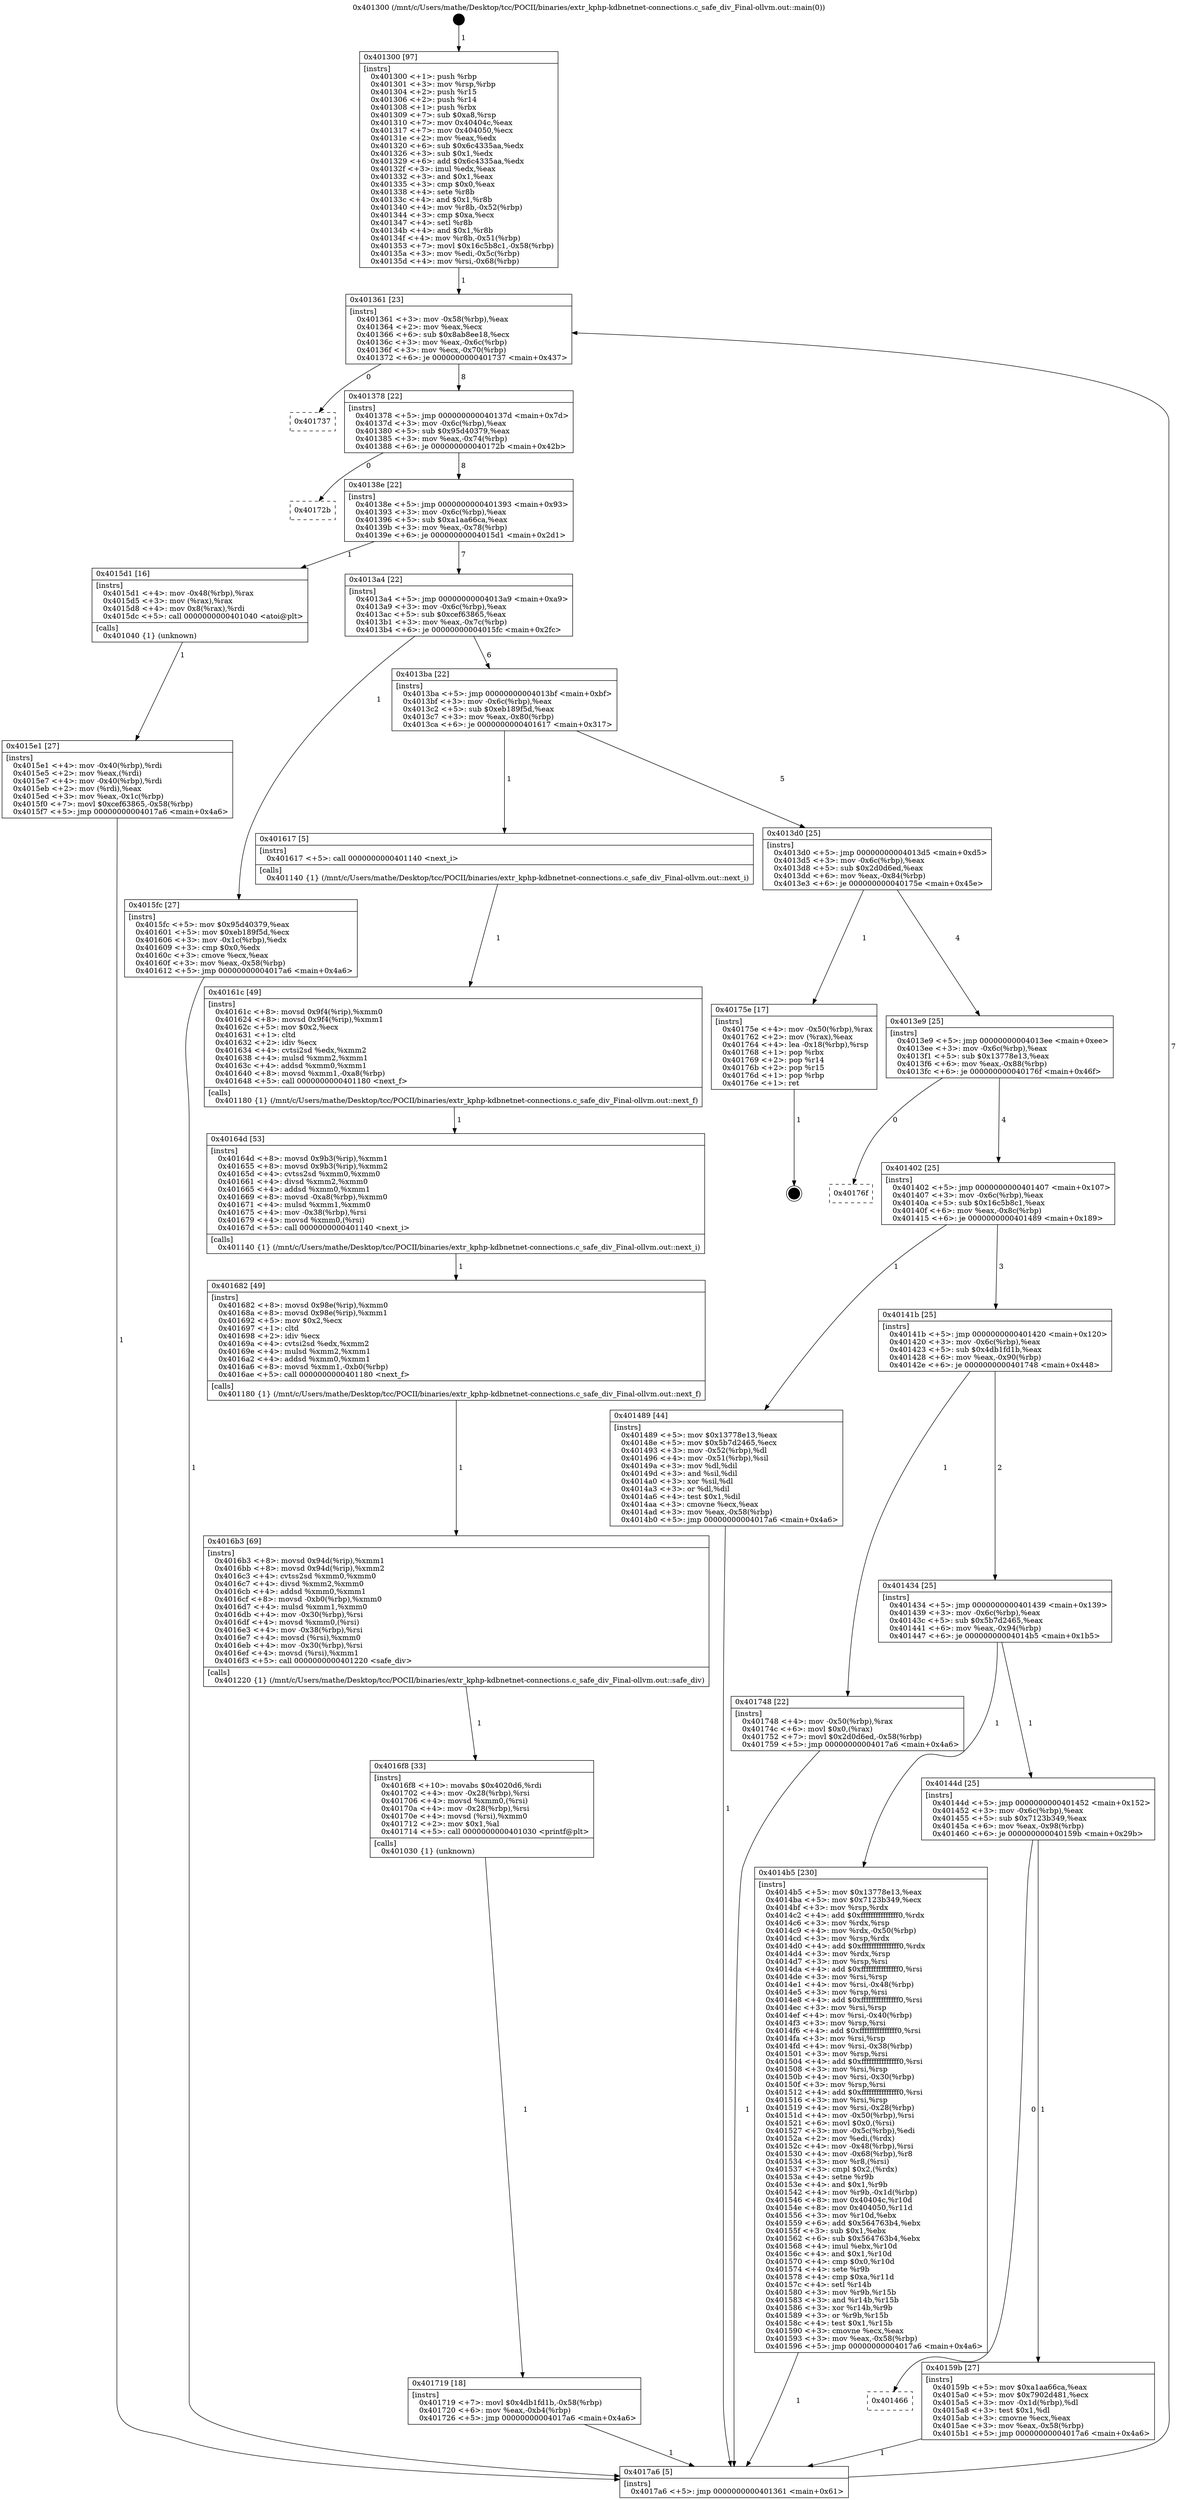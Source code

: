 digraph "0x401300" {
  label = "0x401300 (/mnt/c/Users/mathe/Desktop/tcc/POCII/binaries/extr_kphp-kdbnetnet-connections.c_safe_div_Final-ollvm.out::main(0))"
  labelloc = "t"
  node[shape=record]

  Entry [label="",width=0.3,height=0.3,shape=circle,fillcolor=black,style=filled]
  "0x401361" [label="{
     0x401361 [23]\l
     | [instrs]\l
     &nbsp;&nbsp;0x401361 \<+3\>: mov -0x58(%rbp),%eax\l
     &nbsp;&nbsp;0x401364 \<+2\>: mov %eax,%ecx\l
     &nbsp;&nbsp;0x401366 \<+6\>: sub $0x8ab8ee18,%ecx\l
     &nbsp;&nbsp;0x40136c \<+3\>: mov %eax,-0x6c(%rbp)\l
     &nbsp;&nbsp;0x40136f \<+3\>: mov %ecx,-0x70(%rbp)\l
     &nbsp;&nbsp;0x401372 \<+6\>: je 0000000000401737 \<main+0x437\>\l
  }"]
  "0x401737" [label="{
     0x401737\l
  }", style=dashed]
  "0x401378" [label="{
     0x401378 [22]\l
     | [instrs]\l
     &nbsp;&nbsp;0x401378 \<+5\>: jmp 000000000040137d \<main+0x7d\>\l
     &nbsp;&nbsp;0x40137d \<+3\>: mov -0x6c(%rbp),%eax\l
     &nbsp;&nbsp;0x401380 \<+5\>: sub $0x95d40379,%eax\l
     &nbsp;&nbsp;0x401385 \<+3\>: mov %eax,-0x74(%rbp)\l
     &nbsp;&nbsp;0x401388 \<+6\>: je 000000000040172b \<main+0x42b\>\l
  }"]
  Exit [label="",width=0.3,height=0.3,shape=circle,fillcolor=black,style=filled,peripheries=2]
  "0x40172b" [label="{
     0x40172b\l
  }", style=dashed]
  "0x40138e" [label="{
     0x40138e [22]\l
     | [instrs]\l
     &nbsp;&nbsp;0x40138e \<+5\>: jmp 0000000000401393 \<main+0x93\>\l
     &nbsp;&nbsp;0x401393 \<+3\>: mov -0x6c(%rbp),%eax\l
     &nbsp;&nbsp;0x401396 \<+5\>: sub $0xa1aa66ca,%eax\l
     &nbsp;&nbsp;0x40139b \<+3\>: mov %eax,-0x78(%rbp)\l
     &nbsp;&nbsp;0x40139e \<+6\>: je 00000000004015d1 \<main+0x2d1\>\l
  }"]
  "0x401719" [label="{
     0x401719 [18]\l
     | [instrs]\l
     &nbsp;&nbsp;0x401719 \<+7\>: movl $0x4db1fd1b,-0x58(%rbp)\l
     &nbsp;&nbsp;0x401720 \<+6\>: mov %eax,-0xb4(%rbp)\l
     &nbsp;&nbsp;0x401726 \<+5\>: jmp 00000000004017a6 \<main+0x4a6\>\l
  }"]
  "0x4015d1" [label="{
     0x4015d1 [16]\l
     | [instrs]\l
     &nbsp;&nbsp;0x4015d1 \<+4\>: mov -0x48(%rbp),%rax\l
     &nbsp;&nbsp;0x4015d5 \<+3\>: mov (%rax),%rax\l
     &nbsp;&nbsp;0x4015d8 \<+4\>: mov 0x8(%rax),%rdi\l
     &nbsp;&nbsp;0x4015dc \<+5\>: call 0000000000401040 \<atoi@plt\>\l
     | [calls]\l
     &nbsp;&nbsp;0x401040 \{1\} (unknown)\l
  }"]
  "0x4013a4" [label="{
     0x4013a4 [22]\l
     | [instrs]\l
     &nbsp;&nbsp;0x4013a4 \<+5\>: jmp 00000000004013a9 \<main+0xa9\>\l
     &nbsp;&nbsp;0x4013a9 \<+3\>: mov -0x6c(%rbp),%eax\l
     &nbsp;&nbsp;0x4013ac \<+5\>: sub $0xcef63865,%eax\l
     &nbsp;&nbsp;0x4013b1 \<+3\>: mov %eax,-0x7c(%rbp)\l
     &nbsp;&nbsp;0x4013b4 \<+6\>: je 00000000004015fc \<main+0x2fc\>\l
  }"]
  "0x4016f8" [label="{
     0x4016f8 [33]\l
     | [instrs]\l
     &nbsp;&nbsp;0x4016f8 \<+10\>: movabs $0x4020d6,%rdi\l
     &nbsp;&nbsp;0x401702 \<+4\>: mov -0x28(%rbp),%rsi\l
     &nbsp;&nbsp;0x401706 \<+4\>: movsd %xmm0,(%rsi)\l
     &nbsp;&nbsp;0x40170a \<+4\>: mov -0x28(%rbp),%rsi\l
     &nbsp;&nbsp;0x40170e \<+4\>: movsd (%rsi),%xmm0\l
     &nbsp;&nbsp;0x401712 \<+2\>: mov $0x1,%al\l
     &nbsp;&nbsp;0x401714 \<+5\>: call 0000000000401030 \<printf@plt\>\l
     | [calls]\l
     &nbsp;&nbsp;0x401030 \{1\} (unknown)\l
  }"]
  "0x4015fc" [label="{
     0x4015fc [27]\l
     | [instrs]\l
     &nbsp;&nbsp;0x4015fc \<+5\>: mov $0x95d40379,%eax\l
     &nbsp;&nbsp;0x401601 \<+5\>: mov $0xeb189f5d,%ecx\l
     &nbsp;&nbsp;0x401606 \<+3\>: mov -0x1c(%rbp),%edx\l
     &nbsp;&nbsp;0x401609 \<+3\>: cmp $0x0,%edx\l
     &nbsp;&nbsp;0x40160c \<+3\>: cmove %ecx,%eax\l
     &nbsp;&nbsp;0x40160f \<+3\>: mov %eax,-0x58(%rbp)\l
     &nbsp;&nbsp;0x401612 \<+5\>: jmp 00000000004017a6 \<main+0x4a6\>\l
  }"]
  "0x4013ba" [label="{
     0x4013ba [22]\l
     | [instrs]\l
     &nbsp;&nbsp;0x4013ba \<+5\>: jmp 00000000004013bf \<main+0xbf\>\l
     &nbsp;&nbsp;0x4013bf \<+3\>: mov -0x6c(%rbp),%eax\l
     &nbsp;&nbsp;0x4013c2 \<+5\>: sub $0xeb189f5d,%eax\l
     &nbsp;&nbsp;0x4013c7 \<+3\>: mov %eax,-0x80(%rbp)\l
     &nbsp;&nbsp;0x4013ca \<+6\>: je 0000000000401617 \<main+0x317\>\l
  }"]
  "0x4016b3" [label="{
     0x4016b3 [69]\l
     | [instrs]\l
     &nbsp;&nbsp;0x4016b3 \<+8\>: movsd 0x94d(%rip),%xmm1\l
     &nbsp;&nbsp;0x4016bb \<+8\>: movsd 0x94d(%rip),%xmm2\l
     &nbsp;&nbsp;0x4016c3 \<+4\>: cvtss2sd %xmm0,%xmm0\l
     &nbsp;&nbsp;0x4016c7 \<+4\>: divsd %xmm2,%xmm0\l
     &nbsp;&nbsp;0x4016cb \<+4\>: addsd %xmm0,%xmm1\l
     &nbsp;&nbsp;0x4016cf \<+8\>: movsd -0xb0(%rbp),%xmm0\l
     &nbsp;&nbsp;0x4016d7 \<+4\>: mulsd %xmm1,%xmm0\l
     &nbsp;&nbsp;0x4016db \<+4\>: mov -0x30(%rbp),%rsi\l
     &nbsp;&nbsp;0x4016df \<+4\>: movsd %xmm0,(%rsi)\l
     &nbsp;&nbsp;0x4016e3 \<+4\>: mov -0x38(%rbp),%rsi\l
     &nbsp;&nbsp;0x4016e7 \<+4\>: movsd (%rsi),%xmm0\l
     &nbsp;&nbsp;0x4016eb \<+4\>: mov -0x30(%rbp),%rsi\l
     &nbsp;&nbsp;0x4016ef \<+4\>: movsd (%rsi),%xmm1\l
     &nbsp;&nbsp;0x4016f3 \<+5\>: call 0000000000401220 \<safe_div\>\l
     | [calls]\l
     &nbsp;&nbsp;0x401220 \{1\} (/mnt/c/Users/mathe/Desktop/tcc/POCII/binaries/extr_kphp-kdbnetnet-connections.c_safe_div_Final-ollvm.out::safe_div)\l
  }"]
  "0x401617" [label="{
     0x401617 [5]\l
     | [instrs]\l
     &nbsp;&nbsp;0x401617 \<+5\>: call 0000000000401140 \<next_i\>\l
     | [calls]\l
     &nbsp;&nbsp;0x401140 \{1\} (/mnt/c/Users/mathe/Desktop/tcc/POCII/binaries/extr_kphp-kdbnetnet-connections.c_safe_div_Final-ollvm.out::next_i)\l
  }"]
  "0x4013d0" [label="{
     0x4013d0 [25]\l
     | [instrs]\l
     &nbsp;&nbsp;0x4013d0 \<+5\>: jmp 00000000004013d5 \<main+0xd5\>\l
     &nbsp;&nbsp;0x4013d5 \<+3\>: mov -0x6c(%rbp),%eax\l
     &nbsp;&nbsp;0x4013d8 \<+5\>: sub $0x2d0d6ed,%eax\l
     &nbsp;&nbsp;0x4013dd \<+6\>: mov %eax,-0x84(%rbp)\l
     &nbsp;&nbsp;0x4013e3 \<+6\>: je 000000000040175e \<main+0x45e\>\l
  }"]
  "0x401682" [label="{
     0x401682 [49]\l
     | [instrs]\l
     &nbsp;&nbsp;0x401682 \<+8\>: movsd 0x98e(%rip),%xmm0\l
     &nbsp;&nbsp;0x40168a \<+8\>: movsd 0x98e(%rip),%xmm1\l
     &nbsp;&nbsp;0x401692 \<+5\>: mov $0x2,%ecx\l
     &nbsp;&nbsp;0x401697 \<+1\>: cltd\l
     &nbsp;&nbsp;0x401698 \<+2\>: idiv %ecx\l
     &nbsp;&nbsp;0x40169a \<+4\>: cvtsi2sd %edx,%xmm2\l
     &nbsp;&nbsp;0x40169e \<+4\>: mulsd %xmm2,%xmm1\l
     &nbsp;&nbsp;0x4016a2 \<+4\>: addsd %xmm0,%xmm1\l
     &nbsp;&nbsp;0x4016a6 \<+8\>: movsd %xmm1,-0xb0(%rbp)\l
     &nbsp;&nbsp;0x4016ae \<+5\>: call 0000000000401180 \<next_f\>\l
     | [calls]\l
     &nbsp;&nbsp;0x401180 \{1\} (/mnt/c/Users/mathe/Desktop/tcc/POCII/binaries/extr_kphp-kdbnetnet-connections.c_safe_div_Final-ollvm.out::next_f)\l
  }"]
  "0x40175e" [label="{
     0x40175e [17]\l
     | [instrs]\l
     &nbsp;&nbsp;0x40175e \<+4\>: mov -0x50(%rbp),%rax\l
     &nbsp;&nbsp;0x401762 \<+2\>: mov (%rax),%eax\l
     &nbsp;&nbsp;0x401764 \<+4\>: lea -0x18(%rbp),%rsp\l
     &nbsp;&nbsp;0x401768 \<+1\>: pop %rbx\l
     &nbsp;&nbsp;0x401769 \<+2\>: pop %r14\l
     &nbsp;&nbsp;0x40176b \<+2\>: pop %r15\l
     &nbsp;&nbsp;0x40176d \<+1\>: pop %rbp\l
     &nbsp;&nbsp;0x40176e \<+1\>: ret\l
  }"]
  "0x4013e9" [label="{
     0x4013e9 [25]\l
     | [instrs]\l
     &nbsp;&nbsp;0x4013e9 \<+5\>: jmp 00000000004013ee \<main+0xee\>\l
     &nbsp;&nbsp;0x4013ee \<+3\>: mov -0x6c(%rbp),%eax\l
     &nbsp;&nbsp;0x4013f1 \<+5\>: sub $0x13778e13,%eax\l
     &nbsp;&nbsp;0x4013f6 \<+6\>: mov %eax,-0x88(%rbp)\l
     &nbsp;&nbsp;0x4013fc \<+6\>: je 000000000040176f \<main+0x46f\>\l
  }"]
  "0x40164d" [label="{
     0x40164d [53]\l
     | [instrs]\l
     &nbsp;&nbsp;0x40164d \<+8\>: movsd 0x9b3(%rip),%xmm1\l
     &nbsp;&nbsp;0x401655 \<+8\>: movsd 0x9b3(%rip),%xmm2\l
     &nbsp;&nbsp;0x40165d \<+4\>: cvtss2sd %xmm0,%xmm0\l
     &nbsp;&nbsp;0x401661 \<+4\>: divsd %xmm2,%xmm0\l
     &nbsp;&nbsp;0x401665 \<+4\>: addsd %xmm0,%xmm1\l
     &nbsp;&nbsp;0x401669 \<+8\>: movsd -0xa8(%rbp),%xmm0\l
     &nbsp;&nbsp;0x401671 \<+4\>: mulsd %xmm1,%xmm0\l
     &nbsp;&nbsp;0x401675 \<+4\>: mov -0x38(%rbp),%rsi\l
     &nbsp;&nbsp;0x401679 \<+4\>: movsd %xmm0,(%rsi)\l
     &nbsp;&nbsp;0x40167d \<+5\>: call 0000000000401140 \<next_i\>\l
     | [calls]\l
     &nbsp;&nbsp;0x401140 \{1\} (/mnt/c/Users/mathe/Desktop/tcc/POCII/binaries/extr_kphp-kdbnetnet-connections.c_safe_div_Final-ollvm.out::next_i)\l
  }"]
  "0x40176f" [label="{
     0x40176f\l
  }", style=dashed]
  "0x401402" [label="{
     0x401402 [25]\l
     | [instrs]\l
     &nbsp;&nbsp;0x401402 \<+5\>: jmp 0000000000401407 \<main+0x107\>\l
     &nbsp;&nbsp;0x401407 \<+3\>: mov -0x6c(%rbp),%eax\l
     &nbsp;&nbsp;0x40140a \<+5\>: sub $0x16c5b8c1,%eax\l
     &nbsp;&nbsp;0x40140f \<+6\>: mov %eax,-0x8c(%rbp)\l
     &nbsp;&nbsp;0x401415 \<+6\>: je 0000000000401489 \<main+0x189\>\l
  }"]
  "0x40161c" [label="{
     0x40161c [49]\l
     | [instrs]\l
     &nbsp;&nbsp;0x40161c \<+8\>: movsd 0x9f4(%rip),%xmm0\l
     &nbsp;&nbsp;0x401624 \<+8\>: movsd 0x9f4(%rip),%xmm1\l
     &nbsp;&nbsp;0x40162c \<+5\>: mov $0x2,%ecx\l
     &nbsp;&nbsp;0x401631 \<+1\>: cltd\l
     &nbsp;&nbsp;0x401632 \<+2\>: idiv %ecx\l
     &nbsp;&nbsp;0x401634 \<+4\>: cvtsi2sd %edx,%xmm2\l
     &nbsp;&nbsp;0x401638 \<+4\>: mulsd %xmm2,%xmm1\l
     &nbsp;&nbsp;0x40163c \<+4\>: addsd %xmm0,%xmm1\l
     &nbsp;&nbsp;0x401640 \<+8\>: movsd %xmm1,-0xa8(%rbp)\l
     &nbsp;&nbsp;0x401648 \<+5\>: call 0000000000401180 \<next_f\>\l
     | [calls]\l
     &nbsp;&nbsp;0x401180 \{1\} (/mnt/c/Users/mathe/Desktop/tcc/POCII/binaries/extr_kphp-kdbnetnet-connections.c_safe_div_Final-ollvm.out::next_f)\l
  }"]
  "0x401489" [label="{
     0x401489 [44]\l
     | [instrs]\l
     &nbsp;&nbsp;0x401489 \<+5\>: mov $0x13778e13,%eax\l
     &nbsp;&nbsp;0x40148e \<+5\>: mov $0x5b7d2465,%ecx\l
     &nbsp;&nbsp;0x401493 \<+3\>: mov -0x52(%rbp),%dl\l
     &nbsp;&nbsp;0x401496 \<+4\>: mov -0x51(%rbp),%sil\l
     &nbsp;&nbsp;0x40149a \<+3\>: mov %dl,%dil\l
     &nbsp;&nbsp;0x40149d \<+3\>: and %sil,%dil\l
     &nbsp;&nbsp;0x4014a0 \<+3\>: xor %sil,%dl\l
     &nbsp;&nbsp;0x4014a3 \<+3\>: or %dl,%dil\l
     &nbsp;&nbsp;0x4014a6 \<+4\>: test $0x1,%dil\l
     &nbsp;&nbsp;0x4014aa \<+3\>: cmovne %ecx,%eax\l
     &nbsp;&nbsp;0x4014ad \<+3\>: mov %eax,-0x58(%rbp)\l
     &nbsp;&nbsp;0x4014b0 \<+5\>: jmp 00000000004017a6 \<main+0x4a6\>\l
  }"]
  "0x40141b" [label="{
     0x40141b [25]\l
     | [instrs]\l
     &nbsp;&nbsp;0x40141b \<+5\>: jmp 0000000000401420 \<main+0x120\>\l
     &nbsp;&nbsp;0x401420 \<+3\>: mov -0x6c(%rbp),%eax\l
     &nbsp;&nbsp;0x401423 \<+5\>: sub $0x4db1fd1b,%eax\l
     &nbsp;&nbsp;0x401428 \<+6\>: mov %eax,-0x90(%rbp)\l
     &nbsp;&nbsp;0x40142e \<+6\>: je 0000000000401748 \<main+0x448\>\l
  }"]
  "0x4017a6" [label="{
     0x4017a6 [5]\l
     | [instrs]\l
     &nbsp;&nbsp;0x4017a6 \<+5\>: jmp 0000000000401361 \<main+0x61\>\l
  }"]
  "0x401300" [label="{
     0x401300 [97]\l
     | [instrs]\l
     &nbsp;&nbsp;0x401300 \<+1\>: push %rbp\l
     &nbsp;&nbsp;0x401301 \<+3\>: mov %rsp,%rbp\l
     &nbsp;&nbsp;0x401304 \<+2\>: push %r15\l
     &nbsp;&nbsp;0x401306 \<+2\>: push %r14\l
     &nbsp;&nbsp;0x401308 \<+1\>: push %rbx\l
     &nbsp;&nbsp;0x401309 \<+7\>: sub $0xa8,%rsp\l
     &nbsp;&nbsp;0x401310 \<+7\>: mov 0x40404c,%eax\l
     &nbsp;&nbsp;0x401317 \<+7\>: mov 0x404050,%ecx\l
     &nbsp;&nbsp;0x40131e \<+2\>: mov %eax,%edx\l
     &nbsp;&nbsp;0x401320 \<+6\>: sub $0x6c4335aa,%edx\l
     &nbsp;&nbsp;0x401326 \<+3\>: sub $0x1,%edx\l
     &nbsp;&nbsp;0x401329 \<+6\>: add $0x6c4335aa,%edx\l
     &nbsp;&nbsp;0x40132f \<+3\>: imul %edx,%eax\l
     &nbsp;&nbsp;0x401332 \<+3\>: and $0x1,%eax\l
     &nbsp;&nbsp;0x401335 \<+3\>: cmp $0x0,%eax\l
     &nbsp;&nbsp;0x401338 \<+4\>: sete %r8b\l
     &nbsp;&nbsp;0x40133c \<+4\>: and $0x1,%r8b\l
     &nbsp;&nbsp;0x401340 \<+4\>: mov %r8b,-0x52(%rbp)\l
     &nbsp;&nbsp;0x401344 \<+3\>: cmp $0xa,%ecx\l
     &nbsp;&nbsp;0x401347 \<+4\>: setl %r8b\l
     &nbsp;&nbsp;0x40134b \<+4\>: and $0x1,%r8b\l
     &nbsp;&nbsp;0x40134f \<+4\>: mov %r8b,-0x51(%rbp)\l
     &nbsp;&nbsp;0x401353 \<+7\>: movl $0x16c5b8c1,-0x58(%rbp)\l
     &nbsp;&nbsp;0x40135a \<+3\>: mov %edi,-0x5c(%rbp)\l
     &nbsp;&nbsp;0x40135d \<+4\>: mov %rsi,-0x68(%rbp)\l
  }"]
  "0x4015e1" [label="{
     0x4015e1 [27]\l
     | [instrs]\l
     &nbsp;&nbsp;0x4015e1 \<+4\>: mov -0x40(%rbp),%rdi\l
     &nbsp;&nbsp;0x4015e5 \<+2\>: mov %eax,(%rdi)\l
     &nbsp;&nbsp;0x4015e7 \<+4\>: mov -0x40(%rbp),%rdi\l
     &nbsp;&nbsp;0x4015eb \<+2\>: mov (%rdi),%eax\l
     &nbsp;&nbsp;0x4015ed \<+3\>: mov %eax,-0x1c(%rbp)\l
     &nbsp;&nbsp;0x4015f0 \<+7\>: movl $0xcef63865,-0x58(%rbp)\l
     &nbsp;&nbsp;0x4015f7 \<+5\>: jmp 00000000004017a6 \<main+0x4a6\>\l
  }"]
  "0x401748" [label="{
     0x401748 [22]\l
     | [instrs]\l
     &nbsp;&nbsp;0x401748 \<+4\>: mov -0x50(%rbp),%rax\l
     &nbsp;&nbsp;0x40174c \<+6\>: movl $0x0,(%rax)\l
     &nbsp;&nbsp;0x401752 \<+7\>: movl $0x2d0d6ed,-0x58(%rbp)\l
     &nbsp;&nbsp;0x401759 \<+5\>: jmp 00000000004017a6 \<main+0x4a6\>\l
  }"]
  "0x401434" [label="{
     0x401434 [25]\l
     | [instrs]\l
     &nbsp;&nbsp;0x401434 \<+5\>: jmp 0000000000401439 \<main+0x139\>\l
     &nbsp;&nbsp;0x401439 \<+3\>: mov -0x6c(%rbp),%eax\l
     &nbsp;&nbsp;0x40143c \<+5\>: sub $0x5b7d2465,%eax\l
     &nbsp;&nbsp;0x401441 \<+6\>: mov %eax,-0x94(%rbp)\l
     &nbsp;&nbsp;0x401447 \<+6\>: je 00000000004014b5 \<main+0x1b5\>\l
  }"]
  "0x401466" [label="{
     0x401466\l
  }", style=dashed]
  "0x4014b5" [label="{
     0x4014b5 [230]\l
     | [instrs]\l
     &nbsp;&nbsp;0x4014b5 \<+5\>: mov $0x13778e13,%eax\l
     &nbsp;&nbsp;0x4014ba \<+5\>: mov $0x7123b349,%ecx\l
     &nbsp;&nbsp;0x4014bf \<+3\>: mov %rsp,%rdx\l
     &nbsp;&nbsp;0x4014c2 \<+4\>: add $0xfffffffffffffff0,%rdx\l
     &nbsp;&nbsp;0x4014c6 \<+3\>: mov %rdx,%rsp\l
     &nbsp;&nbsp;0x4014c9 \<+4\>: mov %rdx,-0x50(%rbp)\l
     &nbsp;&nbsp;0x4014cd \<+3\>: mov %rsp,%rdx\l
     &nbsp;&nbsp;0x4014d0 \<+4\>: add $0xfffffffffffffff0,%rdx\l
     &nbsp;&nbsp;0x4014d4 \<+3\>: mov %rdx,%rsp\l
     &nbsp;&nbsp;0x4014d7 \<+3\>: mov %rsp,%rsi\l
     &nbsp;&nbsp;0x4014da \<+4\>: add $0xfffffffffffffff0,%rsi\l
     &nbsp;&nbsp;0x4014de \<+3\>: mov %rsi,%rsp\l
     &nbsp;&nbsp;0x4014e1 \<+4\>: mov %rsi,-0x48(%rbp)\l
     &nbsp;&nbsp;0x4014e5 \<+3\>: mov %rsp,%rsi\l
     &nbsp;&nbsp;0x4014e8 \<+4\>: add $0xfffffffffffffff0,%rsi\l
     &nbsp;&nbsp;0x4014ec \<+3\>: mov %rsi,%rsp\l
     &nbsp;&nbsp;0x4014ef \<+4\>: mov %rsi,-0x40(%rbp)\l
     &nbsp;&nbsp;0x4014f3 \<+3\>: mov %rsp,%rsi\l
     &nbsp;&nbsp;0x4014f6 \<+4\>: add $0xfffffffffffffff0,%rsi\l
     &nbsp;&nbsp;0x4014fa \<+3\>: mov %rsi,%rsp\l
     &nbsp;&nbsp;0x4014fd \<+4\>: mov %rsi,-0x38(%rbp)\l
     &nbsp;&nbsp;0x401501 \<+3\>: mov %rsp,%rsi\l
     &nbsp;&nbsp;0x401504 \<+4\>: add $0xfffffffffffffff0,%rsi\l
     &nbsp;&nbsp;0x401508 \<+3\>: mov %rsi,%rsp\l
     &nbsp;&nbsp;0x40150b \<+4\>: mov %rsi,-0x30(%rbp)\l
     &nbsp;&nbsp;0x40150f \<+3\>: mov %rsp,%rsi\l
     &nbsp;&nbsp;0x401512 \<+4\>: add $0xfffffffffffffff0,%rsi\l
     &nbsp;&nbsp;0x401516 \<+3\>: mov %rsi,%rsp\l
     &nbsp;&nbsp;0x401519 \<+4\>: mov %rsi,-0x28(%rbp)\l
     &nbsp;&nbsp;0x40151d \<+4\>: mov -0x50(%rbp),%rsi\l
     &nbsp;&nbsp;0x401521 \<+6\>: movl $0x0,(%rsi)\l
     &nbsp;&nbsp;0x401527 \<+3\>: mov -0x5c(%rbp),%edi\l
     &nbsp;&nbsp;0x40152a \<+2\>: mov %edi,(%rdx)\l
     &nbsp;&nbsp;0x40152c \<+4\>: mov -0x48(%rbp),%rsi\l
     &nbsp;&nbsp;0x401530 \<+4\>: mov -0x68(%rbp),%r8\l
     &nbsp;&nbsp;0x401534 \<+3\>: mov %r8,(%rsi)\l
     &nbsp;&nbsp;0x401537 \<+3\>: cmpl $0x2,(%rdx)\l
     &nbsp;&nbsp;0x40153a \<+4\>: setne %r9b\l
     &nbsp;&nbsp;0x40153e \<+4\>: and $0x1,%r9b\l
     &nbsp;&nbsp;0x401542 \<+4\>: mov %r9b,-0x1d(%rbp)\l
     &nbsp;&nbsp;0x401546 \<+8\>: mov 0x40404c,%r10d\l
     &nbsp;&nbsp;0x40154e \<+8\>: mov 0x404050,%r11d\l
     &nbsp;&nbsp;0x401556 \<+3\>: mov %r10d,%ebx\l
     &nbsp;&nbsp;0x401559 \<+6\>: add $0x564763b4,%ebx\l
     &nbsp;&nbsp;0x40155f \<+3\>: sub $0x1,%ebx\l
     &nbsp;&nbsp;0x401562 \<+6\>: sub $0x564763b4,%ebx\l
     &nbsp;&nbsp;0x401568 \<+4\>: imul %ebx,%r10d\l
     &nbsp;&nbsp;0x40156c \<+4\>: and $0x1,%r10d\l
     &nbsp;&nbsp;0x401570 \<+4\>: cmp $0x0,%r10d\l
     &nbsp;&nbsp;0x401574 \<+4\>: sete %r9b\l
     &nbsp;&nbsp;0x401578 \<+4\>: cmp $0xa,%r11d\l
     &nbsp;&nbsp;0x40157c \<+4\>: setl %r14b\l
     &nbsp;&nbsp;0x401580 \<+3\>: mov %r9b,%r15b\l
     &nbsp;&nbsp;0x401583 \<+3\>: and %r14b,%r15b\l
     &nbsp;&nbsp;0x401586 \<+3\>: xor %r14b,%r9b\l
     &nbsp;&nbsp;0x401589 \<+3\>: or %r9b,%r15b\l
     &nbsp;&nbsp;0x40158c \<+4\>: test $0x1,%r15b\l
     &nbsp;&nbsp;0x401590 \<+3\>: cmovne %ecx,%eax\l
     &nbsp;&nbsp;0x401593 \<+3\>: mov %eax,-0x58(%rbp)\l
     &nbsp;&nbsp;0x401596 \<+5\>: jmp 00000000004017a6 \<main+0x4a6\>\l
  }"]
  "0x40144d" [label="{
     0x40144d [25]\l
     | [instrs]\l
     &nbsp;&nbsp;0x40144d \<+5\>: jmp 0000000000401452 \<main+0x152\>\l
     &nbsp;&nbsp;0x401452 \<+3\>: mov -0x6c(%rbp),%eax\l
     &nbsp;&nbsp;0x401455 \<+5\>: sub $0x7123b349,%eax\l
     &nbsp;&nbsp;0x40145a \<+6\>: mov %eax,-0x98(%rbp)\l
     &nbsp;&nbsp;0x401460 \<+6\>: je 000000000040159b \<main+0x29b\>\l
  }"]
  "0x40159b" [label="{
     0x40159b [27]\l
     | [instrs]\l
     &nbsp;&nbsp;0x40159b \<+5\>: mov $0xa1aa66ca,%eax\l
     &nbsp;&nbsp;0x4015a0 \<+5\>: mov $0x7902d481,%ecx\l
     &nbsp;&nbsp;0x4015a5 \<+3\>: mov -0x1d(%rbp),%dl\l
     &nbsp;&nbsp;0x4015a8 \<+3\>: test $0x1,%dl\l
     &nbsp;&nbsp;0x4015ab \<+3\>: cmovne %ecx,%eax\l
     &nbsp;&nbsp;0x4015ae \<+3\>: mov %eax,-0x58(%rbp)\l
     &nbsp;&nbsp;0x4015b1 \<+5\>: jmp 00000000004017a6 \<main+0x4a6\>\l
  }"]
  Entry -> "0x401300" [label=" 1"]
  "0x401361" -> "0x401737" [label=" 0"]
  "0x401361" -> "0x401378" [label=" 8"]
  "0x40175e" -> Exit [label=" 1"]
  "0x401378" -> "0x40172b" [label=" 0"]
  "0x401378" -> "0x40138e" [label=" 8"]
  "0x401748" -> "0x4017a6" [label=" 1"]
  "0x40138e" -> "0x4015d1" [label=" 1"]
  "0x40138e" -> "0x4013a4" [label=" 7"]
  "0x401719" -> "0x4017a6" [label=" 1"]
  "0x4013a4" -> "0x4015fc" [label=" 1"]
  "0x4013a4" -> "0x4013ba" [label=" 6"]
  "0x4016f8" -> "0x401719" [label=" 1"]
  "0x4013ba" -> "0x401617" [label=" 1"]
  "0x4013ba" -> "0x4013d0" [label=" 5"]
  "0x4016b3" -> "0x4016f8" [label=" 1"]
  "0x4013d0" -> "0x40175e" [label=" 1"]
  "0x4013d0" -> "0x4013e9" [label=" 4"]
  "0x401682" -> "0x4016b3" [label=" 1"]
  "0x4013e9" -> "0x40176f" [label=" 0"]
  "0x4013e9" -> "0x401402" [label=" 4"]
  "0x40164d" -> "0x401682" [label=" 1"]
  "0x401402" -> "0x401489" [label=" 1"]
  "0x401402" -> "0x40141b" [label=" 3"]
  "0x401489" -> "0x4017a6" [label=" 1"]
  "0x401300" -> "0x401361" [label=" 1"]
  "0x4017a6" -> "0x401361" [label=" 7"]
  "0x40161c" -> "0x40164d" [label=" 1"]
  "0x40141b" -> "0x401748" [label=" 1"]
  "0x40141b" -> "0x401434" [label=" 2"]
  "0x401617" -> "0x40161c" [label=" 1"]
  "0x401434" -> "0x4014b5" [label=" 1"]
  "0x401434" -> "0x40144d" [label=" 1"]
  "0x4014b5" -> "0x4017a6" [label=" 1"]
  "0x4015fc" -> "0x4017a6" [label=" 1"]
  "0x40144d" -> "0x40159b" [label=" 1"]
  "0x40144d" -> "0x401466" [label=" 0"]
  "0x40159b" -> "0x4017a6" [label=" 1"]
  "0x4015d1" -> "0x4015e1" [label=" 1"]
  "0x4015e1" -> "0x4017a6" [label=" 1"]
}

